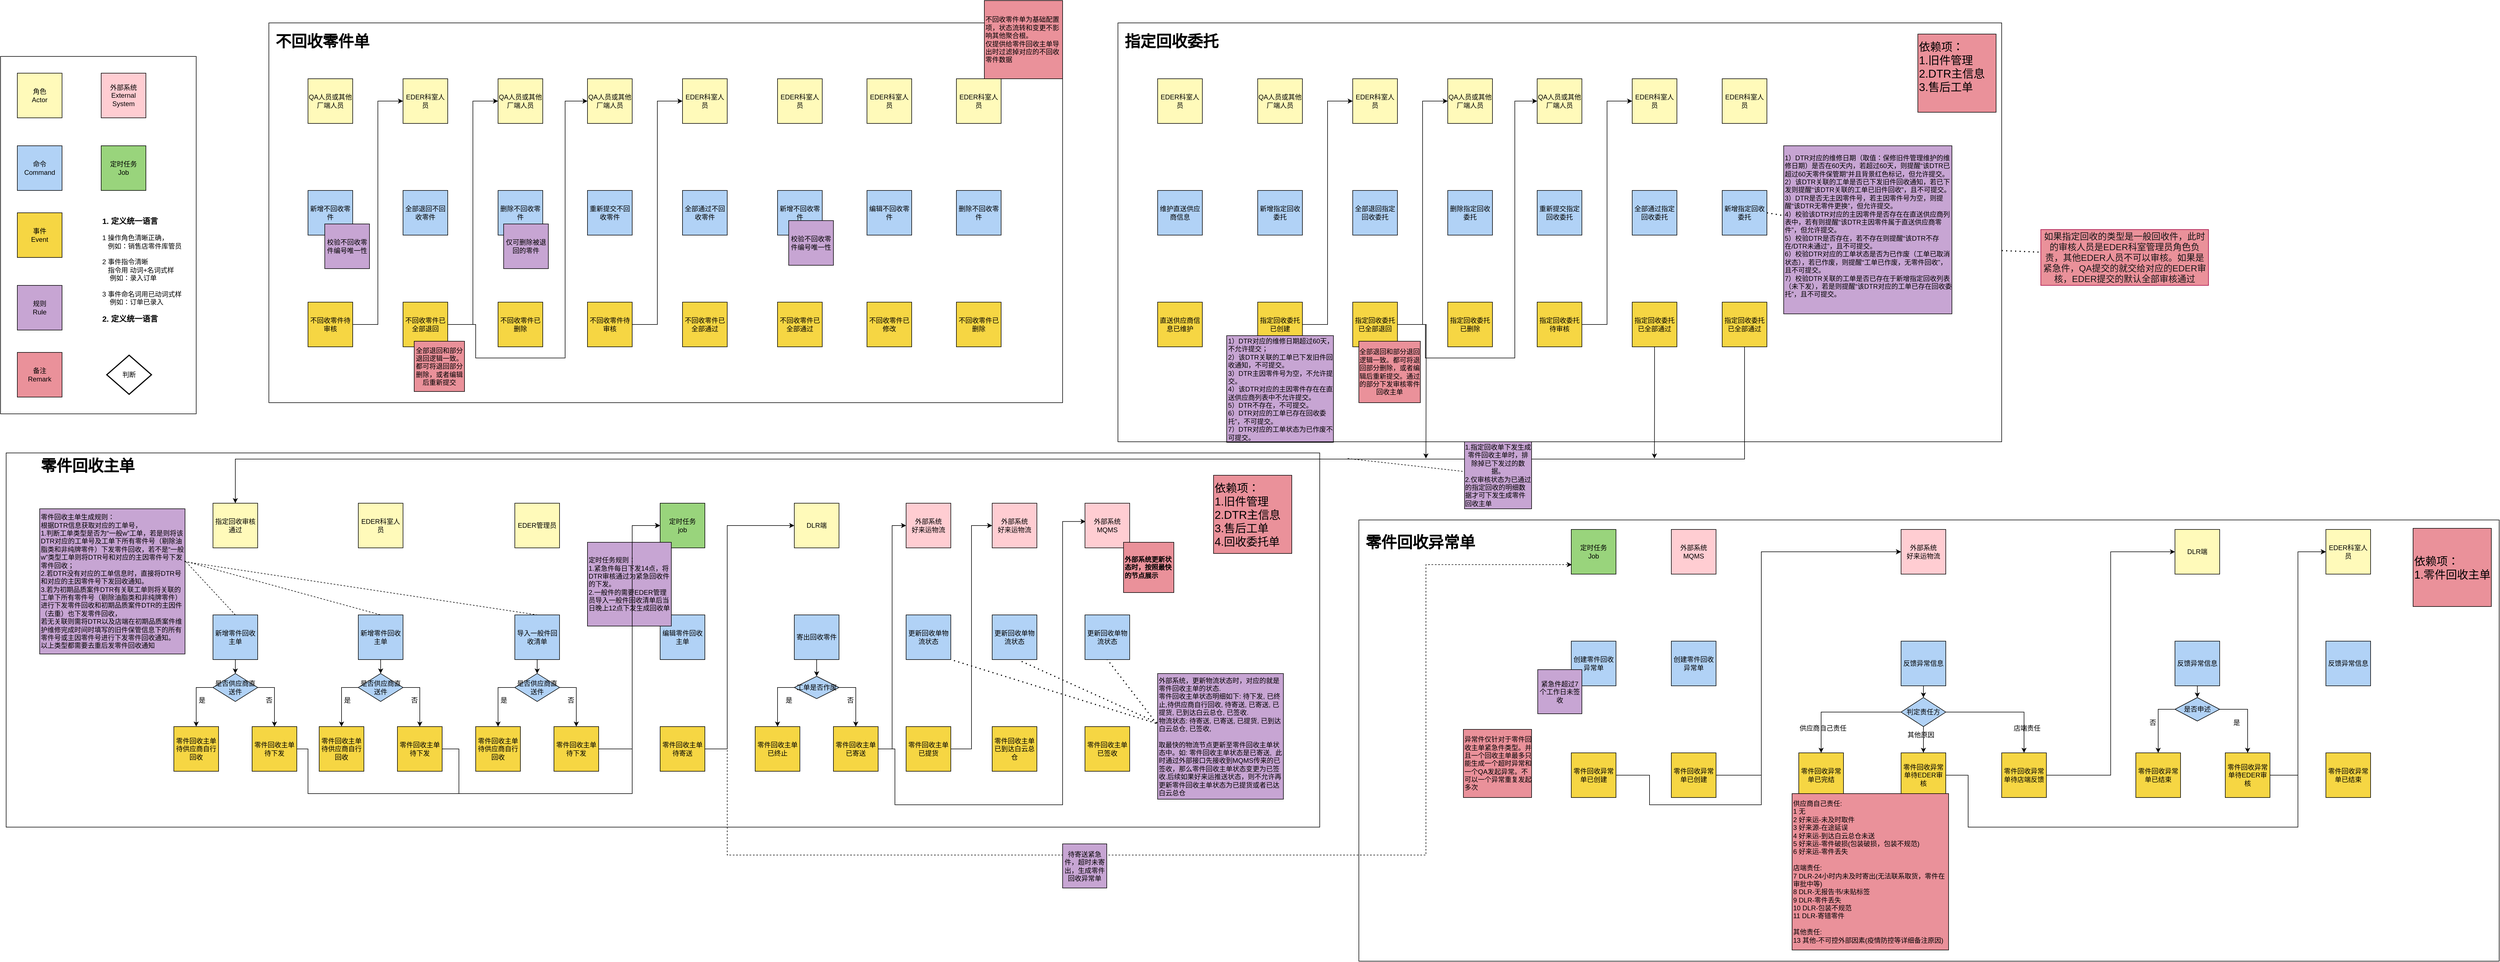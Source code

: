 <mxfile version="24.2.2" type="github" pages="2">
  <diagram id="NkuE2nHLbZGV6nsVPRtl" name="第 1 页">
    <mxGraphModel dx="3305" dy="2502" grid="1" gridSize="10" guides="1" tooltips="1" connect="1" arrows="1" fold="1" page="1" pageScale="1" pageWidth="1169" pageHeight="827" math="0" shadow="0">
      <root>
        <mxCell id="0" />
        <mxCell id="1" parent="0" />
        <mxCell id="k52oZoPbwoNnuqS357Ps-17" value="" style="rounded=0;whiteSpace=wrap;html=1;strokeColor=#000000;fillColor=none;" parent="1" vertex="1">
          <mxGeometry x="360" y="40" width="350" height="640" as="geometry" />
        </mxCell>
        <mxCell id="k52oZoPbwoNnuqS357Ps-9" value="事件&lt;br&gt;Event" style="whiteSpace=wrap;html=1;aspect=fixed;fillColor=#F6D643;" parent="1" vertex="1">
          <mxGeometry x="390" y="320" width="80" height="80" as="geometry" />
        </mxCell>
        <mxCell id="k52oZoPbwoNnuqS357Ps-10" value="命令&lt;br&gt;Command" style="whiteSpace=wrap;html=1;aspect=fixed;fillColor=#B1D2F6;strokeColor=#000000;" parent="1" vertex="1">
          <mxGeometry x="390" y="200" width="80" height="80" as="geometry" />
        </mxCell>
        <mxCell id="k52oZoPbwoNnuqS357Ps-11" value="外部系统&lt;br&gt;External &lt;br&gt;System" style="whiteSpace=wrap;html=1;fillColor=#FFCDD2;" parent="1" vertex="1">
          <mxGeometry x="540" y="70" width="80" height="80" as="geometry" />
        </mxCell>
        <mxCell id="k52oZoPbwoNnuqS357Ps-12" value="规则&lt;br&gt;Rule" style="whiteSpace=wrap;html=1;aspect=fixed;fillColor=#C7A5D3;" parent="1" vertex="1">
          <mxGeometry x="390" y="450" width="80" height="80" as="geometry" />
        </mxCell>
        <mxCell id="k52oZoPbwoNnuqS357Ps-13" value="备注&lt;br&gt;Remark" style="whiteSpace=wrap;html=1;aspect=fixed;fillColor=#EA919A;" parent="1" vertex="1">
          <mxGeometry x="390" y="570" width="80" height="80" as="geometry" />
        </mxCell>
        <mxCell id="k52oZoPbwoNnuqS357Ps-14" value="定时任务&lt;br&gt;Job" style="whiteSpace=wrap;html=1;aspect=fixed;fillColor=#99D47C;" parent="1" vertex="1">
          <mxGeometry x="540" y="200" width="80" height="80" as="geometry" />
        </mxCell>
        <mxCell id="k52oZoPbwoNnuqS357Ps-15" value="角色&lt;br&gt;Actor" style="whiteSpace=wrap;html=1;aspect=fixed;fillColor=#FFFABA;" parent="1" vertex="1">
          <mxGeometry x="390" y="70" width="80" height="80" as="geometry" />
        </mxCell>
        <mxCell id="k52oZoPbwoNnuqS357Ps-18" value="判断" style="rhombus;whiteSpace=wrap;html=1;strokeColor=#000000;fillColor=none;strokeWidth=2;" parent="1" vertex="1">
          <mxGeometry x="550" y="575" width="80" height="70" as="geometry" />
        </mxCell>
        <mxCell id="k52oZoPbwoNnuqS357Ps-19" value="&lt;b&gt;&lt;font style=&quot;font-size: 14px;&quot;&gt;1. 定义统一语言&lt;br&gt;&lt;/font&gt;&lt;/b&gt;&lt;br&gt;1 操作角色清晰正确，&lt;br&gt;&amp;nbsp; &amp;nbsp;例如：销售店零件库管员&lt;br&gt;&lt;br&gt;2 事件指令清晰&lt;br&gt;&amp;nbsp; &amp;nbsp;指令用 动词+名词式样&lt;br&gt;&amp;nbsp; &amp;nbsp; 例如：录入订单&lt;br&gt;&lt;br&gt;3 事件命名词用已动词式样&lt;br&gt;&amp;nbsp; &amp;nbsp; 例如：订单已录入&lt;br&gt;&lt;br&gt;&lt;b&gt;&lt;font style=&quot;font-size: 14px;&quot;&gt;2. 定义统一语言&lt;/font&gt;&lt;/b&gt;&lt;br&gt;" style="text;html=1;strokeColor=none;fillColor=none;align=left;verticalAlign=top;whiteSpace=wrap;rounded=0;" parent="1" vertex="1">
          <mxGeometry x="540" y="320" width="180" height="220" as="geometry" />
        </mxCell>
        <mxCell id="6Wc-AZuVBCzgzBZjmpfy-1" value="QA人员或其他厂端人员" style="whiteSpace=wrap;html=1;aspect=fixed;fillColor=#FFFABA;" parent="1" vertex="1">
          <mxGeometry x="910" y="80" width="80" height="80" as="geometry" />
        </mxCell>
        <mxCell id="6Wc-AZuVBCzgzBZjmpfy-2" value="EDER科室人员" style="whiteSpace=wrap;html=1;aspect=fixed;fillColor=#FFFABA;" parent="1" vertex="1">
          <mxGeometry x="1080" y="80" width="80" height="80" as="geometry" />
        </mxCell>
        <mxCell id="6Wc-AZuVBCzgzBZjmpfy-3" value="QA人员或其他厂端人员" style="whiteSpace=wrap;html=1;aspect=fixed;fillColor=#FFFABA;" parent="1" vertex="1">
          <mxGeometry x="1250" y="80" width="80" height="80" as="geometry" />
        </mxCell>
        <mxCell id="6Wc-AZuVBCzgzBZjmpfy-5" value="新增不回收零件" style="whiteSpace=wrap;html=1;aspect=fixed;fillColor=#B1D2F6;strokeColor=#000000;" parent="1" vertex="1">
          <mxGeometry x="910" y="280" width="80" height="80" as="geometry" />
        </mxCell>
        <mxCell id="6Wc-AZuVBCzgzBZjmpfy-6" value="全部退回不回收零件" style="whiteSpace=wrap;html=1;aspect=fixed;fillColor=#B1D2F6;strokeColor=#000000;" parent="1" vertex="1">
          <mxGeometry x="1080" y="280" width="80" height="80" as="geometry" />
        </mxCell>
        <mxCell id="6Wc-AZuVBCzgzBZjmpfy-7" value="删除不回收零件" style="whiteSpace=wrap;html=1;aspect=fixed;fillColor=#B1D2F6;strokeColor=#000000;" parent="1" vertex="1">
          <mxGeometry x="1250" y="280" width="80" height="80" as="geometry" />
        </mxCell>
        <mxCell id="6Wc-AZuVBCzgzBZjmpfy-15" style="edgeStyle=orthogonalEdgeStyle;rounded=0;orthogonalLoop=1;jettySize=auto;html=1;exitX=1;exitY=0.5;exitDx=0;exitDy=0;entryX=0;entryY=0.5;entryDx=0;entryDy=0;" parent="1" source="6Wc-AZuVBCzgzBZjmpfy-8" target="6Wc-AZuVBCzgzBZjmpfy-2" edge="1">
          <mxGeometry relative="1" as="geometry" />
        </mxCell>
        <mxCell id="6Wc-AZuVBCzgzBZjmpfy-8" value="不回收零件待审核" style="whiteSpace=wrap;html=1;aspect=fixed;fillColor=#F6D643;" parent="1" vertex="1">
          <mxGeometry x="910" y="480" width="80" height="80" as="geometry" />
        </mxCell>
        <mxCell id="6Wc-AZuVBCzgzBZjmpfy-16" style="edgeStyle=orthogonalEdgeStyle;rounded=0;orthogonalLoop=1;jettySize=auto;html=1;exitX=1;exitY=0.5;exitDx=0;exitDy=0;entryX=0;entryY=0.5;entryDx=0;entryDy=0;" parent="1" source="6Wc-AZuVBCzgzBZjmpfy-9" target="6Wc-AZuVBCzgzBZjmpfy-3" edge="1">
          <mxGeometry relative="1" as="geometry" />
        </mxCell>
        <mxCell id="6Wc-AZuVBCzgzBZjmpfy-9" value="不回收零件已全部退回" style="whiteSpace=wrap;html=1;aspect=fixed;fillColor=#F6D643;" parent="1" vertex="1">
          <mxGeometry x="1080" y="480" width="80" height="80" as="geometry" />
        </mxCell>
        <mxCell id="6Wc-AZuVBCzgzBZjmpfy-20" style="edgeStyle=orthogonalEdgeStyle;rounded=0;orthogonalLoop=1;jettySize=auto;html=1;exitX=1;exitY=0.5;exitDx=0;exitDy=0;entryX=0;entryY=0.5;entryDx=0;entryDy=0;" parent="1" source="6Wc-AZuVBCzgzBZjmpfy-9" target="6Wc-AZuVBCzgzBZjmpfy-17" edge="1">
          <mxGeometry relative="1" as="geometry">
            <Array as="points">
              <mxPoint x="1210" y="520" />
              <mxPoint x="1210" y="580" />
              <mxPoint x="1370" y="580" />
              <mxPoint x="1370" y="120" />
            </Array>
          </mxGeometry>
        </mxCell>
        <mxCell id="6Wc-AZuVBCzgzBZjmpfy-10" value="不回收零件已删除" style="whiteSpace=wrap;html=1;aspect=fixed;fillColor=#F6D643;" parent="1" vertex="1">
          <mxGeometry x="1250" y="480" width="80" height="80" as="geometry" />
        </mxCell>
        <mxCell id="6Wc-AZuVBCzgzBZjmpfy-11" value="校验不回收零件编号唯一性" style="whiteSpace=wrap;html=1;aspect=fixed;fillColor=#C7A5D3;" parent="1" vertex="1">
          <mxGeometry x="940" y="340" width="80" height="80" as="geometry" />
        </mxCell>
        <mxCell id="6Wc-AZuVBCzgzBZjmpfy-17" value="QA人员或其他厂端人员" style="whiteSpace=wrap;html=1;aspect=fixed;fillColor=#FFFABA;" parent="1" vertex="1">
          <mxGeometry x="1410" y="80" width="80" height="80" as="geometry" />
        </mxCell>
        <mxCell id="6Wc-AZuVBCzgzBZjmpfy-18" value="重新提交不回收零件" style="whiteSpace=wrap;html=1;aspect=fixed;fillColor=#B1D2F6;strokeColor=#000000;" parent="1" vertex="1">
          <mxGeometry x="1410" y="280" width="80" height="80" as="geometry" />
        </mxCell>
        <mxCell id="6Wc-AZuVBCzgzBZjmpfy-26" style="edgeStyle=orthogonalEdgeStyle;rounded=0;orthogonalLoop=1;jettySize=auto;html=1;exitX=1;exitY=0.5;exitDx=0;exitDy=0;entryX=0;entryY=0.5;entryDx=0;entryDy=0;" parent="1" source="6Wc-AZuVBCzgzBZjmpfy-19" target="6Wc-AZuVBCzgzBZjmpfy-21" edge="1">
          <mxGeometry relative="1" as="geometry" />
        </mxCell>
        <mxCell id="6Wc-AZuVBCzgzBZjmpfy-19" value="不回收零件待审核" style="whiteSpace=wrap;html=1;aspect=fixed;fillColor=#F6D643;" parent="1" vertex="1">
          <mxGeometry x="1410" y="480" width="80" height="80" as="geometry" />
        </mxCell>
        <mxCell id="6Wc-AZuVBCzgzBZjmpfy-21" value="EDER科室人员" style="whiteSpace=wrap;html=1;aspect=fixed;fillColor=#FFFABA;" parent="1" vertex="1">
          <mxGeometry x="1580" y="80" width="80" height="80" as="geometry" />
        </mxCell>
        <mxCell id="6Wc-AZuVBCzgzBZjmpfy-22" value="全部通过不回收零件" style="whiteSpace=wrap;html=1;aspect=fixed;fillColor=#B1D2F6;strokeColor=#000000;" parent="1" vertex="1">
          <mxGeometry x="1580" y="280" width="80" height="80" as="geometry" />
        </mxCell>
        <mxCell id="6Wc-AZuVBCzgzBZjmpfy-23" value="不回收零件已全部通过" style="whiteSpace=wrap;html=1;aspect=fixed;fillColor=#F6D643;" parent="1" vertex="1">
          <mxGeometry x="1580" y="480" width="80" height="80" as="geometry" />
        </mxCell>
        <mxCell id="6Wc-AZuVBCzgzBZjmpfy-25" value="全部退回和部分退回逻辑一致。都可将退回部分删除，或者编辑后重新提交" style="whiteSpace=wrap;html=1;aspect=fixed;fillColor=#EA919A;" parent="1" vertex="1">
          <mxGeometry x="1100" y="550" width="90" height="90" as="geometry" />
        </mxCell>
        <mxCell id="6Wc-AZuVBCzgzBZjmpfy-28" value="" style="rounded=0;whiteSpace=wrap;html=1;strokeColor=#000000;fillColor=none;" parent="1" vertex="1">
          <mxGeometry x="840" y="-20" width="1420" height="680" as="geometry" />
        </mxCell>
        <mxCell id="6Wc-AZuVBCzgzBZjmpfy-29" value="&lt;b style=&quot;font-size: 28px;&quot;&gt;&lt;font style=&quot;font-size: 28px;&quot;&gt;不回收零件单&lt;/font&gt;&lt;/b&gt;" style="text;html=1;strokeColor=none;fillColor=none;align=left;verticalAlign=top;whiteSpace=wrap;rounded=0;fontSize=28;" parent="1" vertex="1">
          <mxGeometry x="850" y="-10" width="280" height="70" as="geometry" />
        </mxCell>
        <mxCell id="6Wc-AZuVBCzgzBZjmpfy-31" value="QA人员或其他厂端人员" style="whiteSpace=wrap;html=1;aspect=fixed;fillColor=#FFFABA;" parent="1" vertex="1">
          <mxGeometry x="2609" y="80" width="80" height="80" as="geometry" />
        </mxCell>
        <mxCell id="6Wc-AZuVBCzgzBZjmpfy-32" value="EDER科室人员" style="whiteSpace=wrap;html=1;aspect=fixed;fillColor=#FFFABA;" parent="1" vertex="1">
          <mxGeometry x="2779" y="80" width="80" height="80" as="geometry" />
        </mxCell>
        <mxCell id="6Wc-AZuVBCzgzBZjmpfy-33" value="QA人员或其他厂端人员" style="whiteSpace=wrap;html=1;aspect=fixed;fillColor=#FFFABA;" parent="1" vertex="1">
          <mxGeometry x="2949" y="80" width="80" height="80" as="geometry" />
        </mxCell>
        <mxCell id="6Wc-AZuVBCzgzBZjmpfy-34" value="新增指定回收委托" style="whiteSpace=wrap;html=1;aspect=fixed;fillColor=#B1D2F6;strokeColor=#000000;" parent="1" vertex="1">
          <mxGeometry x="2609" y="280" width="80" height="80" as="geometry" />
        </mxCell>
        <mxCell id="6Wc-AZuVBCzgzBZjmpfy-35" value="全部退回指定回收委托" style="whiteSpace=wrap;html=1;aspect=fixed;fillColor=#B1D2F6;strokeColor=#000000;" parent="1" vertex="1">
          <mxGeometry x="2779" y="280" width="80" height="80" as="geometry" />
        </mxCell>
        <mxCell id="6Wc-AZuVBCzgzBZjmpfy-36" value="删除指定回收委托" style="whiteSpace=wrap;html=1;aspect=fixed;fillColor=#B1D2F6;strokeColor=#000000;" parent="1" vertex="1">
          <mxGeometry x="2949" y="280" width="80" height="80" as="geometry" />
        </mxCell>
        <mxCell id="6Wc-AZuVBCzgzBZjmpfy-37" style="edgeStyle=orthogonalEdgeStyle;rounded=0;orthogonalLoop=1;jettySize=auto;html=1;exitX=1;exitY=0.5;exitDx=0;exitDy=0;entryX=0;entryY=0.5;entryDx=0;entryDy=0;" parent="1" source="6Wc-AZuVBCzgzBZjmpfy-38" target="6Wc-AZuVBCzgzBZjmpfy-32" edge="1">
          <mxGeometry relative="1" as="geometry" />
        </mxCell>
        <mxCell id="6Wc-AZuVBCzgzBZjmpfy-38" value="指定回收委托已创建" style="whiteSpace=wrap;html=1;aspect=fixed;fillColor=#F6D643;" parent="1" vertex="1">
          <mxGeometry x="2609" y="480" width="80" height="80" as="geometry" />
        </mxCell>
        <mxCell id="6Wc-AZuVBCzgzBZjmpfy-39" style="edgeStyle=orthogonalEdgeStyle;rounded=0;orthogonalLoop=1;jettySize=auto;html=1;exitX=1;exitY=0.5;exitDx=0;exitDy=0;entryX=0;entryY=0.5;entryDx=0;entryDy=0;" parent="1" source="6Wc-AZuVBCzgzBZjmpfy-40" target="6Wc-AZuVBCzgzBZjmpfy-33" edge="1">
          <mxGeometry relative="1" as="geometry" />
        </mxCell>
        <mxCell id="6Wc-AZuVBCzgzBZjmpfy-104" style="edgeStyle=orthogonalEdgeStyle;rounded=0;orthogonalLoop=1;jettySize=auto;html=1;exitX=1;exitY=0.5;exitDx=0;exitDy=0;" parent="1" source="6Wc-AZuVBCzgzBZjmpfy-40" edge="1">
          <mxGeometry relative="1" as="geometry">
            <mxPoint x="2910" y="760" as="targetPoint" />
          </mxGeometry>
        </mxCell>
        <mxCell id="6Wc-AZuVBCzgzBZjmpfy-40" value="指定回收委托已全部退回" style="whiteSpace=wrap;html=1;aspect=fixed;fillColor=#F6D643;" parent="1" vertex="1">
          <mxGeometry x="2779" y="480" width="80" height="80" as="geometry" />
        </mxCell>
        <mxCell id="6Wc-AZuVBCzgzBZjmpfy-41" style="edgeStyle=orthogonalEdgeStyle;rounded=0;orthogonalLoop=1;jettySize=auto;html=1;exitX=1;exitY=0.5;exitDx=0;exitDy=0;entryX=0;entryY=0.5;entryDx=0;entryDy=0;" parent="1" source="6Wc-AZuVBCzgzBZjmpfy-40" target="6Wc-AZuVBCzgzBZjmpfy-44" edge="1">
          <mxGeometry relative="1" as="geometry">
            <Array as="points">
              <mxPoint x="2909" y="520" />
              <mxPoint x="2909" y="580" />
              <mxPoint x="3069" y="580" />
              <mxPoint x="3069" y="120" />
            </Array>
          </mxGeometry>
        </mxCell>
        <mxCell id="6Wc-AZuVBCzgzBZjmpfy-42" value="指定回收委托已删除" style="whiteSpace=wrap;html=1;aspect=fixed;fillColor=#F6D643;" parent="1" vertex="1">
          <mxGeometry x="2949" y="480" width="80" height="80" as="geometry" />
        </mxCell>
        <mxCell id="6Wc-AZuVBCzgzBZjmpfy-43" value="1）DTR对应的维修日期超过60天，不允许提交；&lt;br&gt;2）该DTR关联的工单已下发旧件回收通知，不可提交。&lt;br&gt;3）DTR主因零件号为空，不允许提交。&lt;br&gt;4）该DTR对应的主因零件存在在直送供应商列表中不允许提交。&lt;br&gt;5）DTR不存在，不可提交。&lt;br&gt;6）DTR对应的工单已存在回收委托”，不可提交。&lt;br&gt;7）DTR对应的工单状态为已作废不可提交。" style="whiteSpace=wrap;html=1;aspect=fixed;fillColor=#C7A5D3;align=left;" parent="1" vertex="1">
          <mxGeometry x="2553.5" y="540" width="191" height="191" as="geometry" />
        </mxCell>
        <mxCell id="6Wc-AZuVBCzgzBZjmpfy-44" value="QA人员或其他厂端人员" style="whiteSpace=wrap;html=1;aspect=fixed;fillColor=#FFFABA;" parent="1" vertex="1">
          <mxGeometry x="3109" y="80" width="80" height="80" as="geometry" />
        </mxCell>
        <mxCell id="6Wc-AZuVBCzgzBZjmpfy-45" value="重新提交指定回收委托" style="whiteSpace=wrap;html=1;aspect=fixed;fillColor=#B1D2F6;strokeColor=#000000;" parent="1" vertex="1">
          <mxGeometry x="3109" y="280" width="80" height="80" as="geometry" />
        </mxCell>
        <mxCell id="6Wc-AZuVBCzgzBZjmpfy-46" style="edgeStyle=orthogonalEdgeStyle;rounded=0;orthogonalLoop=1;jettySize=auto;html=1;exitX=1;exitY=0.5;exitDx=0;exitDy=0;entryX=0;entryY=0.5;entryDx=0;entryDy=0;" parent="1" source="6Wc-AZuVBCzgzBZjmpfy-47" target="6Wc-AZuVBCzgzBZjmpfy-48" edge="1">
          <mxGeometry relative="1" as="geometry" />
        </mxCell>
        <mxCell id="6Wc-AZuVBCzgzBZjmpfy-47" value="指定回收委托待审核" style="whiteSpace=wrap;html=1;aspect=fixed;fillColor=#F6D643;" parent="1" vertex="1">
          <mxGeometry x="3109" y="480" width="80" height="80" as="geometry" />
        </mxCell>
        <mxCell id="6Wc-AZuVBCzgzBZjmpfy-48" value="EDER科室人员" style="whiteSpace=wrap;html=1;aspect=fixed;fillColor=#FFFABA;" parent="1" vertex="1">
          <mxGeometry x="3279" y="80" width="80" height="80" as="geometry" />
        </mxCell>
        <mxCell id="6Wc-AZuVBCzgzBZjmpfy-49" value="全部通过指定回收委托" style="whiteSpace=wrap;html=1;aspect=fixed;fillColor=#B1D2F6;strokeColor=#000000;" parent="1" vertex="1">
          <mxGeometry x="3279" y="280" width="80" height="80" as="geometry" />
        </mxCell>
        <mxCell id="6Wc-AZuVBCzgzBZjmpfy-103" style="edgeStyle=orthogonalEdgeStyle;rounded=0;orthogonalLoop=1;jettySize=auto;html=1;exitX=0.5;exitY=1;exitDx=0;exitDy=0;" parent="1" source="6Wc-AZuVBCzgzBZjmpfy-50" edge="1">
          <mxGeometry relative="1" as="geometry">
            <mxPoint x="3318.737" y="760" as="targetPoint" />
          </mxGeometry>
        </mxCell>
        <mxCell id="6Wc-AZuVBCzgzBZjmpfy-50" value="指定回收委托已全部通过" style="whiteSpace=wrap;html=1;aspect=fixed;fillColor=#F6D643;" parent="1" vertex="1">
          <mxGeometry x="3279" y="480" width="80" height="80" as="geometry" />
        </mxCell>
        <mxCell id="6Wc-AZuVBCzgzBZjmpfy-51" value="全部退回和部分退回逻辑一致。都可将退回部分删除，或者编辑后重新提交。通过的部分下发审核零件回收主单" style="whiteSpace=wrap;html=1;aspect=fixed;fillColor=#EA919A;" parent="1" vertex="1">
          <mxGeometry x="2790" y="550" width="110" height="110" as="geometry" />
        </mxCell>
        <mxCell id="6Wc-AZuVBCzgzBZjmpfy-52" value="" style="rounded=0;whiteSpace=wrap;html=1;strokeColor=#000000;fillColor=none;" parent="1" vertex="1">
          <mxGeometry x="2359" y="-20" width="1581" height="750" as="geometry" />
        </mxCell>
        <mxCell id="6Wc-AZuVBCzgzBZjmpfy-53" value="&lt;b&gt;指定回收委托&lt;/b&gt;" style="text;html=1;strokeColor=none;fillColor=none;align=left;verticalAlign=top;whiteSpace=wrap;rounded=0;fontSize=28;" parent="1" vertex="1">
          <mxGeometry x="2369" y="-10" width="280" height="70" as="geometry" />
        </mxCell>
        <mxCell id="6Wc-AZuVBCzgzBZjmpfy-54" value="EDER科室人员" style="whiteSpace=wrap;html=1;aspect=fixed;fillColor=#FFFABA;" parent="1" vertex="1">
          <mxGeometry x="3440" y="80" width="80" height="80" as="geometry" />
        </mxCell>
        <mxCell id="6Wc-AZuVBCzgzBZjmpfy-55" value="新增指定回收委托" style="whiteSpace=wrap;html=1;aspect=fixed;fillColor=#B1D2F6;strokeColor=#000000;" parent="1" vertex="1">
          <mxGeometry x="3440" y="280" width="80" height="80" as="geometry" />
        </mxCell>
        <mxCell id="6Wc-AZuVBCzgzBZjmpfy-101" style="edgeStyle=orthogonalEdgeStyle;rounded=0;orthogonalLoop=1;jettySize=auto;html=1;entryX=0.5;entryY=0;entryDx=0;entryDy=0;exitX=0.5;exitY=1;exitDx=0;exitDy=0;" parent="1" source="6Wc-AZuVBCzgzBZjmpfy-56" target="OLl_IKrEM9eBGBM9zpbV-7" edge="1">
          <mxGeometry relative="1" as="geometry">
            <mxPoint x="810.0" y="840" as="targetPoint" />
            <Array as="points">
              <mxPoint x="3480" y="761" />
              <mxPoint x="780" y="761" />
            </Array>
            <mxPoint x="3240.72" y="560.96" as="sourcePoint" />
          </mxGeometry>
        </mxCell>
        <mxCell id="6Wc-AZuVBCzgzBZjmpfy-56" value="指定回收委托已全部通过" style="whiteSpace=wrap;html=1;aspect=fixed;fillColor=#F6D643;" parent="1" vertex="1">
          <mxGeometry x="3440" y="480" width="80" height="80" as="geometry" />
        </mxCell>
        <mxCell id="6Wc-AZuVBCzgzBZjmpfy-57" value="&lt;span style=&quot;font-size: 12px;&quot;&gt;1）DTR对应的维修日期（取值：保修旧件管理维护的维修日期）是否在60天内，若超过60天，则提醒“该DTR已超过60天零件保管期”并且背景红色标记，但允许提交。2）该DTR关联的工单是否已下发旧件回收通知，若已下发则提醒“该DTR关联的工单已旧件回收”，且不可提交。3）DTR是否无主因零件号，若主因零件号为空，则提醒“该DTR无零件更换”，但允许提交。&lt;br&gt;4）校验该DTR对应的主因零件是否存在在直送供应商列表中，若有则提醒“该DTR主因零件属于直送供应商零件”，但允许提交。&lt;br&gt;5）校验DTR是否存在，若不存在则提醒“该DTR不存在/DTR未通过”，且不可提交。&lt;br&gt;6）校验DTR对应的工单状态是否为已作废（工单已取消状态），若已作废，则提醒“工单已作废，无零件回收”，且不可提交。&lt;br&gt;7）校验DTR关联的工单是否已存在于新增指定回收列表（未下发），若是则提醒“该DTR对应的工单已存在回收委托”，且不可提交。&lt;br&gt;&lt;br&gt;&lt;/span&gt;" style="whiteSpace=wrap;html=1;aspect=fixed;fillColor=#C7A5D3;align=left;" parent="1" vertex="1">
          <mxGeometry x="3550" y="200" width="301" height="301" as="geometry" />
        </mxCell>
        <mxCell id="6Wc-AZuVBCzgzBZjmpfy-58" value="" style="endArrow=none;dashed=1;html=1;dashPattern=1 3;strokeWidth=2;rounded=0;exitX=1;exitY=0.5;exitDx=0;exitDy=0;" parent="1" source="6Wc-AZuVBCzgzBZjmpfy-55" target="6Wc-AZuVBCzgzBZjmpfy-57" edge="1">
          <mxGeometry width="50" height="50" relative="1" as="geometry">
            <mxPoint x="3150" y="400" as="sourcePoint" />
            <mxPoint x="3200" y="350" as="targetPoint" />
          </mxGeometry>
        </mxCell>
        <mxCell id="6Wc-AZuVBCzgzBZjmpfy-59" value="依赖项：&lt;br&gt;1.旧件管理&lt;br&gt;2.DTR主信息&lt;br&gt;3.售后工单&lt;div&gt;&lt;br/&gt;&lt;/div&gt;" style="whiteSpace=wrap;html=1;aspect=fixed;fillColor=#EA919A;align=left;fontSize=20;" parent="1" vertex="1">
          <mxGeometry x="3790" width="140" height="140" as="geometry" />
        </mxCell>
        <mxCell id="6Wc-AZuVBCzgzBZjmpfy-60" value="EDER科室人员" style="whiteSpace=wrap;html=1;aspect=fixed;fillColor=#FFFABA;" parent="1" vertex="1">
          <mxGeometry x="2430" y="80" width="80" height="80" as="geometry" />
        </mxCell>
        <mxCell id="6Wc-AZuVBCzgzBZjmpfy-61" value="维护直送供应商信息" style="whiteSpace=wrap;html=1;aspect=fixed;fillColor=#B1D2F6;strokeColor=#000000;" parent="1" vertex="1">
          <mxGeometry x="2430" y="280" width="80" height="80" as="geometry" />
        </mxCell>
        <mxCell id="6Wc-AZuVBCzgzBZjmpfy-62" value="直送供应商信息已维护" style="whiteSpace=wrap;html=1;aspect=fixed;fillColor=#F6D643;" parent="1" vertex="1">
          <mxGeometry x="2430" y="480" width="80" height="80" as="geometry" />
        </mxCell>
        <mxCell id="6Wc-AZuVBCzgzBZjmpfy-63" value="EDER科室人员" style="whiteSpace=wrap;html=1;aspect=fixed;fillColor=#FFFABA;" parent="1" vertex="1">
          <mxGeometry x="1750" y="80" width="80" height="80" as="geometry" />
        </mxCell>
        <mxCell id="6Wc-AZuVBCzgzBZjmpfy-64" value="新增不回收零件" style="whiteSpace=wrap;html=1;aspect=fixed;fillColor=#B1D2F6;strokeColor=#000000;" parent="1" vertex="1">
          <mxGeometry x="1750" y="280" width="80" height="80" as="geometry" />
        </mxCell>
        <mxCell id="6Wc-AZuVBCzgzBZjmpfy-65" value="不回收零件已全部通过" style="whiteSpace=wrap;html=1;aspect=fixed;fillColor=#F6D643;" parent="1" vertex="1">
          <mxGeometry x="1750" y="480" width="80" height="80" as="geometry" />
        </mxCell>
        <mxCell id="6Wc-AZuVBCzgzBZjmpfy-66" value="EDER科室人员" style="whiteSpace=wrap;html=1;aspect=fixed;fillColor=#FFFABA;" parent="1" vertex="1">
          <mxGeometry x="1910" y="80" width="80" height="80" as="geometry" />
        </mxCell>
        <mxCell id="6Wc-AZuVBCzgzBZjmpfy-67" value="编辑不回收零件" style="whiteSpace=wrap;html=1;aspect=fixed;fillColor=#B1D2F6;strokeColor=#000000;" parent="1" vertex="1">
          <mxGeometry x="1910" y="280" width="80" height="80" as="geometry" />
        </mxCell>
        <mxCell id="6Wc-AZuVBCzgzBZjmpfy-68" value="不回收零件已修改" style="whiteSpace=wrap;html=1;aspect=fixed;fillColor=#F6D643;" parent="1" vertex="1">
          <mxGeometry x="1910" y="480" width="80" height="80" as="geometry" />
        </mxCell>
        <mxCell id="6Wc-AZuVBCzgzBZjmpfy-70" value="EDER科室人员" style="whiteSpace=wrap;html=1;aspect=fixed;fillColor=#FFFABA;" parent="1" vertex="1">
          <mxGeometry x="2070" y="80" width="80" height="80" as="geometry" />
        </mxCell>
        <mxCell id="6Wc-AZuVBCzgzBZjmpfy-71" value="删除不回收零件" style="whiteSpace=wrap;html=1;aspect=fixed;fillColor=#B1D2F6;strokeColor=#000000;" parent="1" vertex="1">
          <mxGeometry x="2070" y="280" width="80" height="80" as="geometry" />
        </mxCell>
        <mxCell id="6Wc-AZuVBCzgzBZjmpfy-72" value="不回收零件已删除" style="whiteSpace=wrap;html=1;aspect=fixed;fillColor=#F6D643;" parent="1" vertex="1">
          <mxGeometry x="2070" y="480" width="80" height="80" as="geometry" />
        </mxCell>
        <mxCell id="6Wc-AZuVBCzgzBZjmpfy-78" value="如果指定回收的类型是一般回收件，此时的审核人员是EDER科室管理员角色负责，其他EDER人员不可以审核。如果是紧急件，QA提交的就交给对应的EDER审核，EDER提交的默认全部审核通过" style="rounded=0;whiteSpace=wrap;html=1;fillColor=#EA919A;strokeColor=#A50040;fontColor=#171717;gradientColor=none;fontSize=16;" parent="1" vertex="1">
          <mxGeometry x="4010" y="350" width="300" height="100" as="geometry" />
        </mxCell>
        <mxCell id="6Wc-AZuVBCzgzBZjmpfy-79" value="" style="endArrow=none;dashed=1;html=1;dashPattern=1 3;strokeWidth=2;rounded=0;entryX=0.003;entryY=0.406;entryDx=0;entryDy=0;entryPerimeter=0;" parent="1" source="6Wc-AZuVBCzgzBZjmpfy-52" target="6Wc-AZuVBCzgzBZjmpfy-78" edge="1">
          <mxGeometry width="50" height="50" relative="1" as="geometry">
            <mxPoint x="3330" y="520" as="sourcePoint" />
            <mxPoint x="3380" y="470" as="targetPoint" />
          </mxGeometry>
        </mxCell>
        <mxCell id="6Wc-AZuVBCzgzBZjmpfy-80" value="EDER管理员" style="whiteSpace=wrap;html=1;aspect=fixed;fillColor=#FFFABA;" parent="1" vertex="1">
          <mxGeometry x="1280" y="840" width="80" height="80" as="geometry" />
        </mxCell>
        <mxCell id="6Wc-AZuVBCzgzBZjmpfy-126" value="" style="edgeStyle=orthogonalEdgeStyle;rounded=0;orthogonalLoop=1;jettySize=auto;html=1;" parent="1" source="6Wc-AZuVBCzgzBZjmpfy-81" target="6Wc-AZuVBCzgzBZjmpfy-125" edge="1">
          <mxGeometry relative="1" as="geometry" />
        </mxCell>
        <mxCell id="6Wc-AZuVBCzgzBZjmpfy-81" value="导入一般件回收清单" style="whiteSpace=wrap;html=1;aspect=fixed;fillColor=#B1D2F6;strokeColor=#000000;" parent="1" vertex="1">
          <mxGeometry x="1280" y="1040" width="80" height="80" as="geometry" />
        </mxCell>
        <mxCell id="6Wc-AZuVBCzgzBZjmpfy-106" style="edgeStyle=orthogonalEdgeStyle;rounded=0;orthogonalLoop=1;jettySize=auto;html=1;exitX=1;exitY=0.5;exitDx=0;exitDy=0;entryX=0;entryY=0.5;entryDx=0;entryDy=0;" parent="1" source="6Wc-AZuVBCzgzBZjmpfy-82" target="6Wc-AZuVBCzgzBZjmpfy-86" edge="1">
          <mxGeometry relative="1" as="geometry">
            <mxPoint x="1160" y="870" as="targetPoint" />
            <Array as="points">
              <mxPoint x="1490" y="1280" />
              <mxPoint x="1490" y="880" />
            </Array>
          </mxGeometry>
        </mxCell>
        <mxCell id="6Wc-AZuVBCzgzBZjmpfy-82" value="零件回收主单待下发" style="whiteSpace=wrap;html=1;aspect=fixed;fillColor=#F6D643;" parent="1" vertex="1">
          <mxGeometry x="1350" y="1240" width="80" height="80" as="geometry" />
        </mxCell>
        <mxCell id="6Wc-AZuVBCzgzBZjmpfy-86" value="定时任务&lt;div&gt;job&lt;/div&gt;" style="whiteSpace=wrap;html=1;aspect=fixed;fillColor=#99D47C;" parent="1" vertex="1">
          <mxGeometry x="1540" y="840" width="80" height="80" as="geometry" />
        </mxCell>
        <mxCell id="6Wc-AZuVBCzgzBZjmpfy-87" value="编辑零件回收主单" style="whiteSpace=wrap;html=1;aspect=fixed;fillColor=#B1D2F6;strokeColor=#000000;" parent="1" vertex="1">
          <mxGeometry x="1540" y="1040" width="80" height="80" as="geometry" />
        </mxCell>
        <mxCell id="6Wc-AZuVBCzgzBZjmpfy-107" style="edgeStyle=orthogonalEdgeStyle;rounded=0;orthogonalLoop=1;jettySize=auto;html=1;exitX=1;exitY=0.5;exitDx=0;exitDy=0;entryX=0;entryY=0.5;entryDx=0;entryDy=0;" parent="1" source="6Wc-AZuVBCzgzBZjmpfy-88" target="6Wc-AZuVBCzgzBZjmpfy-89" edge="1">
          <mxGeometry relative="1" as="geometry">
            <Array as="points">
              <mxPoint x="1660" y="1280" />
              <mxPoint x="1660" y="880" />
            </Array>
          </mxGeometry>
        </mxCell>
        <mxCell id="6Wc-AZuVBCzgzBZjmpfy-88" value="零件回收主单&lt;br&gt;待寄送" style="whiteSpace=wrap;html=1;aspect=fixed;fillColor=#F6D643;" parent="1" vertex="1">
          <mxGeometry x="1540" y="1240" width="80" height="80" as="geometry" />
        </mxCell>
        <mxCell id="6Wc-AZuVBCzgzBZjmpfy-89" value="DLR端" style="whiteSpace=wrap;html=1;aspect=fixed;fillColor=#FFFABA;" parent="1" vertex="1">
          <mxGeometry x="1780" y="840" width="80" height="80" as="geometry" />
        </mxCell>
        <mxCell id="6Wc-AZuVBCzgzBZjmpfy-109" value="" style="edgeStyle=orthogonalEdgeStyle;rounded=0;orthogonalLoop=1;jettySize=auto;html=1;" parent="1" source="6Wc-AZuVBCzgzBZjmpfy-90" target="6Wc-AZuVBCzgzBZjmpfy-108" edge="1">
          <mxGeometry relative="1" as="geometry" />
        </mxCell>
        <mxCell id="6Wc-AZuVBCzgzBZjmpfy-90" value="寄出回收零件" style="whiteSpace=wrap;html=1;aspect=fixed;fillColor=#B1D2F6;strokeColor=#000000;" parent="1" vertex="1">
          <mxGeometry x="1780" y="1040" width="80" height="80" as="geometry" />
        </mxCell>
        <mxCell id="6Wc-AZuVBCzgzBZjmpfy-91" value="零件回收主单&lt;br&gt;已终止" style="whiteSpace=wrap;html=1;aspect=fixed;fillColor=#F6D643;" parent="1" vertex="1">
          <mxGeometry x="1710" y="1240" width="80" height="80" as="geometry" />
        </mxCell>
        <mxCell id="6Wc-AZuVBCzgzBZjmpfy-93" value="更新回收单物流状态" style="whiteSpace=wrap;html=1;aspect=fixed;fillColor=#B1D2F6;strokeColor=#000000;" parent="1" vertex="1">
          <mxGeometry x="2300" y="1040" width="80" height="80" as="geometry" />
        </mxCell>
        <mxCell id="6Wc-AZuVBCzgzBZjmpfy-94" value="零件回收主单&lt;br&gt;已签收" style="whiteSpace=wrap;html=1;aspect=fixed;fillColor=#F6D643;" parent="1" vertex="1">
          <mxGeometry x="2300" y="1240" width="80" height="80" as="geometry" />
        </mxCell>
        <mxCell id="6Wc-AZuVBCzgzBZjmpfy-98" value="EDER科室人员" style="whiteSpace=wrap;html=1;aspect=fixed;fillColor=#FFFABA;" parent="1" vertex="1">
          <mxGeometry x="1000" y="840" width="80" height="80" as="geometry" />
        </mxCell>
        <mxCell id="6Wc-AZuVBCzgzBZjmpfy-105" style="edgeStyle=orthogonalEdgeStyle;rounded=0;orthogonalLoop=1;jettySize=auto;html=1;exitX=1;exitY=0.5;exitDx=0;exitDy=0;entryX=0;entryY=0.5;entryDx=0;entryDy=0;" parent="1" source="6Wc-AZuVBCzgzBZjmpfy-134" target="6Wc-AZuVBCzgzBZjmpfy-86" edge="1">
          <mxGeometry relative="1" as="geometry">
            <mxPoint x="920" y="1280" as="sourcePoint" />
            <Array as="points">
              <mxPoint x="1180" y="1280" />
              <mxPoint x="1180" y="1360" />
              <mxPoint x="1490" y="1360" />
              <mxPoint x="1490" y="880" />
            </Array>
          </mxGeometry>
        </mxCell>
        <mxCell id="6Wc-AZuVBCzgzBZjmpfy-111" style="edgeStyle=orthogonalEdgeStyle;rounded=0;orthogonalLoop=1;jettySize=auto;html=1;exitX=0;exitY=0.5;exitDx=0;exitDy=0;entryX=0.5;entryY=0;entryDx=0;entryDy=0;" parent="1" source="6Wc-AZuVBCzgzBZjmpfy-108" target="6Wc-AZuVBCzgzBZjmpfy-91" edge="1">
          <mxGeometry relative="1" as="geometry" />
        </mxCell>
        <mxCell id="6Wc-AZuVBCzgzBZjmpfy-112" style="edgeStyle=orthogonalEdgeStyle;rounded=0;orthogonalLoop=1;jettySize=auto;html=1;exitX=1;exitY=0.5;exitDx=0;exitDy=0;entryX=0.5;entryY=0;entryDx=0;entryDy=0;" parent="1" source="6Wc-AZuVBCzgzBZjmpfy-108" target="6Wc-AZuVBCzgzBZjmpfy-110" edge="1">
          <mxGeometry relative="1" as="geometry" />
        </mxCell>
        <mxCell id="6Wc-AZuVBCzgzBZjmpfy-108" value="工单是否作废" style="rhombus;whiteSpace=wrap;html=1;fillColor=#B1D2F6;strokeColor=#000000;" parent="1" vertex="1">
          <mxGeometry x="1780" y="1150" width="80" height="40" as="geometry" />
        </mxCell>
        <mxCell id="6Wc-AZuVBCzgzBZjmpfy-121" style="edgeStyle=orthogonalEdgeStyle;rounded=0;orthogonalLoop=1;jettySize=auto;html=1;exitX=1;exitY=0.5;exitDx=0;exitDy=0;entryX=0;entryY=0.5;entryDx=0;entryDy=0;" parent="1" source="6Wc-AZuVBCzgzBZjmpfy-110" target="6Wc-AZuVBCzgzBZjmpfy-115" edge="1">
          <mxGeometry relative="1" as="geometry" />
        </mxCell>
        <mxCell id="6Wc-AZuVBCzgzBZjmpfy-110" value="零件回收主单&lt;br&gt;已寄送" style="whiteSpace=wrap;html=1;aspect=fixed;fillColor=#F6D643;" parent="1" vertex="1">
          <mxGeometry x="1850" y="1240" width="80" height="80" as="geometry" />
        </mxCell>
        <mxCell id="6Wc-AZuVBCzgzBZjmpfy-113" value="是" style="text;html=1;align=center;verticalAlign=middle;resizable=0;points=[];autosize=1;strokeColor=none;fillColor=none;" parent="1" vertex="1">
          <mxGeometry x="1750" y="1178" width="40" height="30" as="geometry" />
        </mxCell>
        <mxCell id="6Wc-AZuVBCzgzBZjmpfy-114" value="否" style="text;html=1;align=center;verticalAlign=middle;resizable=0;points=[];autosize=1;strokeColor=none;fillColor=none;" parent="1" vertex="1">
          <mxGeometry x="1860" y="1178" width="40" height="30" as="geometry" />
        </mxCell>
        <mxCell id="6Wc-AZuVBCzgzBZjmpfy-115" value="外部系统&lt;br&gt;好来运物流" style="whiteSpace=wrap;html=1;fillColor=#FFCDD2;" parent="1" vertex="1">
          <mxGeometry x="1980" y="840" width="80" height="80" as="geometry" />
        </mxCell>
        <mxCell id="6Wc-AZuVBCzgzBZjmpfy-116" value="更新回收单物流状态" style="whiteSpace=wrap;html=1;aspect=fixed;fillColor=#B1D2F6;strokeColor=#000000;" parent="1" vertex="1">
          <mxGeometry x="1980" y="1040" width="80" height="80" as="geometry" />
        </mxCell>
        <mxCell id="6Wc-AZuVBCzgzBZjmpfy-122" style="edgeStyle=orthogonalEdgeStyle;rounded=0;orthogonalLoop=1;jettySize=auto;html=1;exitX=1;exitY=0.5;exitDx=0;exitDy=0;entryX=0;entryY=0.5;entryDx=0;entryDy=0;" parent="1" source="6Wc-AZuVBCzgzBZjmpfy-117" target="6Wc-AZuVBCzgzBZjmpfy-118" edge="1">
          <mxGeometry relative="1" as="geometry" />
        </mxCell>
        <mxCell id="6Wc-AZuVBCzgzBZjmpfy-117" value="零件回收主单&lt;br&gt;已提货" style="whiteSpace=wrap;html=1;aspect=fixed;fillColor=#F6D643;" parent="1" vertex="1">
          <mxGeometry x="1980" y="1240" width="80" height="80" as="geometry" />
        </mxCell>
        <mxCell id="6Wc-AZuVBCzgzBZjmpfy-118" value="外部系统&lt;br&gt;好来运物流" style="whiteSpace=wrap;html=1;fillColor=#FFCDD2;" parent="1" vertex="1">
          <mxGeometry x="2134" y="840" width="80" height="80" as="geometry" />
        </mxCell>
        <mxCell id="6Wc-AZuVBCzgzBZjmpfy-119" value="更新回收单物流状态" style="whiteSpace=wrap;html=1;aspect=fixed;fillColor=#B1D2F6;strokeColor=#000000;" parent="1" vertex="1">
          <mxGeometry x="2134" y="1040" width="80" height="80" as="geometry" />
        </mxCell>
        <mxCell id="6Wc-AZuVBCzgzBZjmpfy-120" value="零件回收主单&lt;br&gt;已到达白云总仓" style="whiteSpace=wrap;html=1;aspect=fixed;fillColor=#F6D643;" parent="1" vertex="1">
          <mxGeometry x="2134" y="1240" width="80" height="80" as="geometry" />
        </mxCell>
        <mxCell id="6Wc-AZuVBCzgzBZjmpfy-123" style="edgeStyle=orthogonalEdgeStyle;rounded=0;orthogonalLoop=1;jettySize=auto;html=1;exitX=1;exitY=0.5;exitDx=0;exitDy=0;entryX=0.013;entryY=0.41;entryDx=0;entryDy=0;entryPerimeter=0;" parent="1" source="6Wc-AZuVBCzgzBZjmpfy-110" edge="1">
          <mxGeometry relative="1" as="geometry">
            <mxPoint x="2301.04" y="872.8" as="targetPoint" />
            <Array as="points">
              <mxPoint x="1960" y="1280" />
              <mxPoint x="1960" y="1380" />
              <mxPoint x="2260" y="1380" />
              <mxPoint x="2260" y="873" />
            </Array>
          </mxGeometry>
        </mxCell>
        <mxCell id="6Wc-AZuVBCzgzBZjmpfy-124" value="外部系统&lt;br&gt;MQMS" style="whiteSpace=wrap;html=1;fillColor=#FFCDD2;" parent="1" vertex="1">
          <mxGeometry x="2300" y="840" width="80" height="80" as="geometry" />
        </mxCell>
        <mxCell id="6Wc-AZuVBCzgzBZjmpfy-127" style="edgeStyle=orthogonalEdgeStyle;rounded=0;orthogonalLoop=1;jettySize=auto;html=1;exitX=1;exitY=0.5;exitDx=0;exitDy=0;entryX=0.5;entryY=0;entryDx=0;entryDy=0;" parent="1" source="6Wc-AZuVBCzgzBZjmpfy-125" target="6Wc-AZuVBCzgzBZjmpfy-82" edge="1">
          <mxGeometry relative="1" as="geometry" />
        </mxCell>
        <mxCell id="6Wc-AZuVBCzgzBZjmpfy-129" style="edgeStyle=orthogonalEdgeStyle;rounded=0;orthogonalLoop=1;jettySize=auto;html=1;exitX=0;exitY=0.5;exitDx=0;exitDy=0;entryX=0.5;entryY=0;entryDx=0;entryDy=0;" parent="1" source="6Wc-AZuVBCzgzBZjmpfy-125" target="6Wc-AZuVBCzgzBZjmpfy-128" edge="1">
          <mxGeometry relative="1" as="geometry" />
        </mxCell>
        <mxCell id="6Wc-AZuVBCzgzBZjmpfy-125" value="是否供应商直送件" style="rhombus;whiteSpace=wrap;html=1;fillColor=#B1D2F6;strokeColor=#000000;" parent="1" vertex="1">
          <mxGeometry x="1280" y="1145" width="80" height="50" as="geometry" />
        </mxCell>
        <mxCell id="6Wc-AZuVBCzgzBZjmpfy-128" value="零件回收主单待供应商自行回收" style="whiteSpace=wrap;html=1;aspect=fixed;fillColor=#F6D643;" parent="1" vertex="1">
          <mxGeometry x="1210" y="1240" width="80" height="80" as="geometry" />
        </mxCell>
        <mxCell id="6Wc-AZuVBCzgzBZjmpfy-130" value="是" style="text;html=1;align=center;verticalAlign=middle;resizable=0;points=[];autosize=1;strokeColor=none;fillColor=none;" parent="1" vertex="1">
          <mxGeometry x="1240" y="1178" width="40" height="30" as="geometry" />
        </mxCell>
        <mxCell id="6Wc-AZuVBCzgzBZjmpfy-131" value="否" style="text;html=1;align=center;verticalAlign=middle;resizable=0;points=[];autosize=1;strokeColor=none;fillColor=none;" parent="1" vertex="1">
          <mxGeometry x="1360" y="1178" width="40" height="30" as="geometry" />
        </mxCell>
        <mxCell id="6Wc-AZuVBCzgzBZjmpfy-132" value="" style="edgeStyle=orthogonalEdgeStyle;rounded=0;orthogonalLoop=1;jettySize=auto;html=1;" parent="1" source="6Wc-AZuVBCzgzBZjmpfy-133" target="6Wc-AZuVBCzgzBZjmpfy-137" edge="1">
          <mxGeometry relative="1" as="geometry" />
        </mxCell>
        <mxCell id="6Wc-AZuVBCzgzBZjmpfy-133" value="新增零件回收主单" style="whiteSpace=wrap;html=1;aspect=fixed;fillColor=#B1D2F6;strokeColor=#000000;" parent="1" vertex="1">
          <mxGeometry x="1000" y="1040" width="80" height="80" as="geometry" />
        </mxCell>
        <mxCell id="6Wc-AZuVBCzgzBZjmpfy-134" value="零件回收主单待下发" style="whiteSpace=wrap;html=1;aspect=fixed;fillColor=#F6D643;" parent="1" vertex="1">
          <mxGeometry x="1070" y="1240" width="80" height="80" as="geometry" />
        </mxCell>
        <mxCell id="6Wc-AZuVBCzgzBZjmpfy-135" style="edgeStyle=orthogonalEdgeStyle;rounded=0;orthogonalLoop=1;jettySize=auto;html=1;exitX=1;exitY=0.5;exitDx=0;exitDy=0;entryX=0.5;entryY=0;entryDx=0;entryDy=0;" parent="1" source="6Wc-AZuVBCzgzBZjmpfy-137" target="6Wc-AZuVBCzgzBZjmpfy-134" edge="1">
          <mxGeometry relative="1" as="geometry" />
        </mxCell>
        <mxCell id="6Wc-AZuVBCzgzBZjmpfy-136" style="edgeStyle=orthogonalEdgeStyle;rounded=0;orthogonalLoop=1;jettySize=auto;html=1;exitX=0;exitY=0.5;exitDx=0;exitDy=0;entryX=0.5;entryY=0;entryDx=0;entryDy=0;" parent="1" source="6Wc-AZuVBCzgzBZjmpfy-137" target="6Wc-AZuVBCzgzBZjmpfy-138" edge="1">
          <mxGeometry relative="1" as="geometry" />
        </mxCell>
        <mxCell id="6Wc-AZuVBCzgzBZjmpfy-137" value="是否供应商直送件" style="rhombus;whiteSpace=wrap;html=1;fillColor=#B1D2F6;strokeColor=#000000;" parent="1" vertex="1">
          <mxGeometry x="1000" y="1145" width="80" height="50" as="geometry" />
        </mxCell>
        <mxCell id="6Wc-AZuVBCzgzBZjmpfy-138" value="零件回收主单待供应商自行回收" style="whiteSpace=wrap;html=1;aspect=fixed;fillColor=#F6D643;" parent="1" vertex="1">
          <mxGeometry x="930" y="1240" width="80" height="80" as="geometry" />
        </mxCell>
        <mxCell id="6Wc-AZuVBCzgzBZjmpfy-139" value="是" style="text;html=1;align=center;verticalAlign=middle;resizable=0;points=[];autosize=1;strokeColor=none;fillColor=none;" parent="1" vertex="1">
          <mxGeometry x="960" y="1178" width="40" height="30" as="geometry" />
        </mxCell>
        <mxCell id="6Wc-AZuVBCzgzBZjmpfy-140" value="否" style="text;html=1;align=center;verticalAlign=middle;resizable=0;points=[];autosize=1;strokeColor=none;fillColor=none;" parent="1" vertex="1">
          <mxGeometry x="1080" y="1178" width="40" height="30" as="geometry" />
        </mxCell>
        <mxCell id="6Wc-AZuVBCzgzBZjmpfy-142" value="零件回收主单生成规则：&lt;br&gt;&lt;span style=&quot;font-size: 12px;&quot;&gt;根据DTR信息获取对应的工单号，&lt;br&gt;1.判断工单类型是否为“一般w”工单，若是则将该DTR对应的工单号及工单下所有零件号（剔除油脂类和非纯牌零件）下发零件回收，若不是“一般w”类型工单则将DTR号和对应的主因零件号下发零件回收；&lt;br&gt;2.若DTR没有对应的工单信息时，直接将DTR号和对应的主因零件号下发回收通知。&lt;br&gt;3.若为初期品质案件DTR有关联工单则将关联的工单下所有零件号（剔除油脂类和非纯牌零件）进行下发零件回收和初期品质案件DTR的主因件（去重）也下发零件回收，&lt;br&gt;若无关联则需将DTR以及店端在初期品质案件维护维修完成时间时填写的旧件保管信息下的所有零件号或主因零件号进行下发零件回收通知。&lt;br&gt;以上类型都需要去重后发零件回收通知&lt;/span&gt;" style="whiteSpace=wrap;html=1;aspect=fixed;fillColor=#C7A5D3;align=left;" parent="1" vertex="1">
          <mxGeometry x="430" y="850" width="260" height="260" as="geometry" />
        </mxCell>
        <mxCell id="6Wc-AZuVBCzgzBZjmpfy-143" value="" style="endArrow=none;dashed=1;html=1;rounded=0;exitX=0.996;exitY=0.36;exitDx=0;exitDy=0;exitPerimeter=0;entryX=0.5;entryY=0;entryDx=0;entryDy=0;" parent="1" source="6Wc-AZuVBCzgzBZjmpfy-142" target="6Wc-AZuVBCzgzBZjmpfy-133" edge="1">
          <mxGeometry width="50" height="50" relative="1" as="geometry">
            <mxPoint x="1250" y="1140" as="sourcePoint" />
            <mxPoint x="1300" y="1090" as="targetPoint" />
          </mxGeometry>
        </mxCell>
        <mxCell id="6Wc-AZuVBCzgzBZjmpfy-144" value="" style="endArrow=none;dashed=1;html=1;rounded=0;exitX=0.996;exitY=0.364;exitDx=0;exitDy=0;exitPerimeter=0;entryX=0.5;entryY=0;entryDx=0;entryDy=0;" parent="1" source="6Wc-AZuVBCzgzBZjmpfy-142" target="6Wc-AZuVBCzgzBZjmpfy-81" edge="1">
          <mxGeometry width="50" height="50" relative="1" as="geometry">
            <mxPoint x="959" y="964" as="sourcePoint" />
            <mxPoint x="1050" y="1050" as="targetPoint" />
          </mxGeometry>
        </mxCell>
        <mxCell id="6Wc-AZuVBCzgzBZjmpfy-145" value="定时任务规则：&lt;br&gt;1.紧急件每日下发14点，将DTR审核通过为紧急回收件的下发。&lt;br&gt;2.一般件的需要EDER管理员导入一般件回收清单后当日晚上12点下发生成回收单" style="whiteSpace=wrap;html=1;aspect=fixed;fillColor=#C7A5D3;align=left;" parent="1" vertex="1">
          <mxGeometry x="1410" y="910" width="150" height="150" as="geometry" />
        </mxCell>
        <mxCell id="6Wc-AZuVBCzgzBZjmpfy-146" value="" style="rounded=0;whiteSpace=wrap;html=1;strokeColor=#000000;fillColor=none;" parent="1" vertex="1">
          <mxGeometry x="370" y="750" width="2350" height="670" as="geometry" />
        </mxCell>
        <mxCell id="6Wc-AZuVBCzgzBZjmpfy-147" value="&lt;b&gt;零件回收主单&lt;/b&gt;" style="text;html=1;strokeColor=none;fillColor=none;align=left;verticalAlign=top;whiteSpace=wrap;rounded=0;fontSize=28;" parent="1" vertex="1">
          <mxGeometry x="430" y="750" width="280" height="70" as="geometry" />
        </mxCell>
        <mxCell id="6Wc-AZuVBCzgzBZjmpfy-148" value="外部系统更新状态时，按照最快的节点展示" style="whiteSpace=wrap;html=1;aspect=fixed;fillColor=#EA919A;fontStyle=1;align=left;" parent="1" vertex="1">
          <mxGeometry x="2369" y="910" width="90" height="90" as="geometry" />
        </mxCell>
        <mxCell id="6Wc-AZuVBCzgzBZjmpfy-149" value="创建零件回收异常单" style="whiteSpace=wrap;html=1;aspect=fixed;fillColor=#B1D2F6;strokeColor=#000000;" parent="1" vertex="1">
          <mxGeometry x="3170" y="1087" width="80" height="80" as="geometry" />
        </mxCell>
        <mxCell id="6Wc-AZuVBCzgzBZjmpfy-192" style="edgeStyle=orthogonalEdgeStyle;rounded=0;orthogonalLoop=1;jettySize=auto;html=1;exitX=1;exitY=0.5;exitDx=0;exitDy=0;entryX=0;entryY=0.5;entryDx=0;entryDy=0;" parent="1" source="6Wc-AZuVBCzgzBZjmpfy-150" target="6Wc-AZuVBCzgzBZjmpfy-157" edge="1">
          <mxGeometry relative="1" as="geometry">
            <Array as="points">
              <mxPoint x="3310" y="1327" />
              <mxPoint x="3310" y="1380" />
              <mxPoint x="3510" y="1380" />
              <mxPoint x="3510" y="927" />
            </Array>
          </mxGeometry>
        </mxCell>
        <mxCell id="6Wc-AZuVBCzgzBZjmpfy-150" value="零件回收异常单已创建" style="whiteSpace=wrap;html=1;aspect=fixed;fillColor=#F6D643;" parent="1" vertex="1">
          <mxGeometry x="3170" y="1287" width="80" height="80" as="geometry" />
        </mxCell>
        <mxCell id="6Wc-AZuVBCzgzBZjmpfy-151" value="定时任务&lt;br&gt;Job" style="whiteSpace=wrap;html=1;fillColor=#99D47C;" parent="1" vertex="1">
          <mxGeometry x="3170" y="887" width="80" height="80" as="geometry" />
        </mxCell>
        <mxCell id="6Wc-AZuVBCzgzBZjmpfy-152" value="创建零件回收异常单" style="whiteSpace=wrap;html=1;aspect=fixed;fillColor=#B1D2F6;strokeColor=#000000;" parent="1" vertex="1">
          <mxGeometry x="3349" y="1087" width="80" height="80" as="geometry" />
        </mxCell>
        <mxCell id="6Wc-AZuVBCzgzBZjmpfy-191" style="edgeStyle=orthogonalEdgeStyle;rounded=0;orthogonalLoop=1;jettySize=auto;html=1;exitX=1;exitY=0.5;exitDx=0;exitDy=0;entryX=0;entryY=0.5;entryDx=0;entryDy=0;" parent="1" source="6Wc-AZuVBCzgzBZjmpfy-153" target="6Wc-AZuVBCzgzBZjmpfy-157" edge="1">
          <mxGeometry relative="1" as="geometry">
            <Array as="points">
              <mxPoint x="3510" y="1327" />
              <mxPoint x="3510" y="927" />
            </Array>
          </mxGeometry>
        </mxCell>
        <mxCell id="6Wc-AZuVBCzgzBZjmpfy-153" value="零件回收异常单已创建" style="whiteSpace=wrap;html=1;aspect=fixed;fillColor=#F6D643;" parent="1" vertex="1">
          <mxGeometry x="3349" y="1287" width="80" height="80" as="geometry" />
        </mxCell>
        <mxCell id="6Wc-AZuVBCzgzBZjmpfy-154" value="外部系统&lt;br&gt;MQMS" style="whiteSpace=wrap;html=1;fillColor=#FFCDD2;" parent="1" vertex="1">
          <mxGeometry x="3349" y="887" width="80" height="80" as="geometry" />
        </mxCell>
        <mxCell id="6Wc-AZuVBCzgzBZjmpfy-159" value="" style="edgeStyle=orthogonalEdgeStyle;rounded=0;orthogonalLoop=1;jettySize=auto;html=1;" parent="1" source="6Wc-AZuVBCzgzBZjmpfy-155" target="6Wc-AZuVBCzgzBZjmpfy-158" edge="1">
          <mxGeometry relative="1" as="geometry" />
        </mxCell>
        <mxCell id="6Wc-AZuVBCzgzBZjmpfy-155" value="反馈异常信息" style="whiteSpace=wrap;html=1;aspect=fixed;fillColor=#B1D2F6;strokeColor=#000000;" parent="1" vertex="1">
          <mxGeometry x="3760" y="1087" width="80" height="80" as="geometry" />
        </mxCell>
        <mxCell id="6Wc-AZuVBCzgzBZjmpfy-156" value="零件回收异常单已完结" style="whiteSpace=wrap;html=1;aspect=fixed;fillColor=#F6D643;" parent="1" vertex="1">
          <mxGeometry x="3577" y="1287" width="80" height="80" as="geometry" />
        </mxCell>
        <mxCell id="6Wc-AZuVBCzgzBZjmpfy-157" value="外部系统&lt;br&gt;好来运物流" style="whiteSpace=wrap;html=1;fillColor=#FFCDD2;" parent="1" vertex="1">
          <mxGeometry x="3760" y="887" width="80" height="80" as="geometry" />
        </mxCell>
        <mxCell id="6Wc-AZuVBCzgzBZjmpfy-161" style="edgeStyle=orthogonalEdgeStyle;rounded=0;orthogonalLoop=1;jettySize=auto;html=1;exitX=1;exitY=0.5;exitDx=0;exitDy=0;entryX=0.5;entryY=0;entryDx=0;entryDy=0;" parent="1" source="6Wc-AZuVBCzgzBZjmpfy-158" target="6Wc-AZuVBCzgzBZjmpfy-160" edge="1">
          <mxGeometry relative="1" as="geometry" />
        </mxCell>
        <mxCell id="6Wc-AZuVBCzgzBZjmpfy-162" style="edgeStyle=orthogonalEdgeStyle;rounded=0;orthogonalLoop=1;jettySize=auto;html=1;exitX=0;exitY=0.5;exitDx=0;exitDy=0;entryX=0.5;entryY=0;entryDx=0;entryDy=0;" parent="1" source="6Wc-AZuVBCzgzBZjmpfy-158" target="6Wc-AZuVBCzgzBZjmpfy-156" edge="1">
          <mxGeometry relative="1" as="geometry" />
        </mxCell>
        <mxCell id="6Wc-AZuVBCzgzBZjmpfy-165" style="edgeStyle=orthogonalEdgeStyle;rounded=0;orthogonalLoop=1;jettySize=auto;html=1;exitX=0.5;exitY=1;exitDx=0;exitDy=0;" parent="1" source="6Wc-AZuVBCzgzBZjmpfy-158" target="6Wc-AZuVBCzgzBZjmpfy-166" edge="1">
          <mxGeometry relative="1" as="geometry">
            <mxPoint x="3800" y="1370" as="targetPoint" />
          </mxGeometry>
        </mxCell>
        <mxCell id="6Wc-AZuVBCzgzBZjmpfy-158" value="判定责任方" style="rhombus;whiteSpace=wrap;html=1;fillColor=#B1D2F6;strokeColor=#000000;" parent="1" vertex="1">
          <mxGeometry x="3760" y="1188" width="80" height="52" as="geometry" />
        </mxCell>
        <mxCell id="6Wc-AZuVBCzgzBZjmpfy-171" style="edgeStyle=orthogonalEdgeStyle;rounded=0;orthogonalLoop=1;jettySize=auto;html=1;exitX=1;exitY=0.5;exitDx=0;exitDy=0;entryX=0;entryY=0.5;entryDx=0;entryDy=0;" parent="1" source="6Wc-AZuVBCzgzBZjmpfy-160" target="6Wc-AZuVBCzgzBZjmpfy-170" edge="1">
          <mxGeometry relative="1" as="geometry" />
        </mxCell>
        <mxCell id="6Wc-AZuVBCzgzBZjmpfy-160" value="零件回收异常单待店端反馈" style="whiteSpace=wrap;html=1;aspect=fixed;fillColor=#F6D643;" parent="1" vertex="1">
          <mxGeometry x="3940" y="1287" width="80" height="80" as="geometry" />
        </mxCell>
        <mxCell id="6Wc-AZuVBCzgzBZjmpfy-163" value="供应商自己责任" style="text;html=1;align=center;verticalAlign=middle;resizable=0;points=[];autosize=1;strokeColor=none;fillColor=none;" parent="1" vertex="1">
          <mxGeometry x="3565" y="1228" width="110" height="30" as="geometry" />
        </mxCell>
        <mxCell id="6Wc-AZuVBCzgzBZjmpfy-164" value="店端责任" style="text;html=1;align=center;verticalAlign=middle;resizable=0;points=[];autosize=1;strokeColor=none;fillColor=none;" parent="1" vertex="1">
          <mxGeometry x="3950" y="1228" width="70" height="30" as="geometry" />
        </mxCell>
        <mxCell id="6Wc-AZuVBCzgzBZjmpfy-189" style="edgeStyle=orthogonalEdgeStyle;rounded=0;orthogonalLoop=1;jettySize=auto;html=1;exitX=1;exitY=0.5;exitDx=0;exitDy=0;entryX=0;entryY=0.5;entryDx=0;entryDy=0;" parent="1" source="6Wc-AZuVBCzgzBZjmpfy-166" target="6Wc-AZuVBCzgzBZjmpfy-182" edge="1">
          <mxGeometry relative="1" as="geometry">
            <Array as="points">
              <mxPoint x="3880" y="1327" />
              <mxPoint x="3880" y="1420" />
              <mxPoint x="4470" y="1420" />
              <mxPoint x="4470" y="927" />
            </Array>
          </mxGeometry>
        </mxCell>
        <mxCell id="6Wc-AZuVBCzgzBZjmpfy-166" value="零件回收异常单待EDER审核" style="whiteSpace=wrap;html=1;aspect=fixed;fillColor=#F6D643;" parent="1" vertex="1">
          <mxGeometry x="3760" y="1287" width="80" height="80" as="geometry" />
        </mxCell>
        <mxCell id="6Wc-AZuVBCzgzBZjmpfy-167" value="其他原因" style="text;html=1;align=center;verticalAlign=middle;resizable=0;points=[];autosize=1;strokeColor=none;fillColor=none;" parent="1" vertex="1">
          <mxGeometry x="3760" y="1240" width="70" height="30" as="geometry" />
        </mxCell>
        <mxCell id="6Wc-AZuVBCzgzBZjmpfy-173" value="" style="edgeStyle=orthogonalEdgeStyle;rounded=0;orthogonalLoop=1;jettySize=auto;html=1;" parent="1" source="6Wc-AZuVBCzgzBZjmpfy-168" target="6Wc-AZuVBCzgzBZjmpfy-172" edge="1">
          <mxGeometry relative="1" as="geometry" />
        </mxCell>
        <mxCell id="6Wc-AZuVBCzgzBZjmpfy-168" value="反馈异常信息" style="whiteSpace=wrap;html=1;aspect=fixed;fillColor=#B1D2F6;strokeColor=#000000;" parent="1" vertex="1">
          <mxGeometry x="4250" y="1087" width="80" height="80" as="geometry" />
        </mxCell>
        <mxCell id="6Wc-AZuVBCzgzBZjmpfy-169" value="零件回收异常单已结束" style="whiteSpace=wrap;html=1;aspect=fixed;fillColor=#F6D643;" parent="1" vertex="1">
          <mxGeometry x="4180" y="1287" width="80" height="80" as="geometry" />
        </mxCell>
        <mxCell id="6Wc-AZuVBCzgzBZjmpfy-170" value="DLR端" style="whiteSpace=wrap;html=1;fillColor=#FFFABA;" parent="1" vertex="1">
          <mxGeometry x="4250" y="887" width="80" height="80" as="geometry" />
        </mxCell>
        <mxCell id="6Wc-AZuVBCzgzBZjmpfy-175" style="edgeStyle=orthogonalEdgeStyle;rounded=0;orthogonalLoop=1;jettySize=auto;html=1;exitX=1;exitY=0.5;exitDx=0;exitDy=0;entryX=0.5;entryY=0;entryDx=0;entryDy=0;" parent="1" source="6Wc-AZuVBCzgzBZjmpfy-172" target="6Wc-AZuVBCzgzBZjmpfy-174" edge="1">
          <mxGeometry relative="1" as="geometry" />
        </mxCell>
        <mxCell id="6Wc-AZuVBCzgzBZjmpfy-176" style="edgeStyle=orthogonalEdgeStyle;rounded=0;orthogonalLoop=1;jettySize=auto;html=1;exitX=0;exitY=0.5;exitDx=0;exitDy=0;entryX=0.5;entryY=0;entryDx=0;entryDy=0;" parent="1" source="6Wc-AZuVBCzgzBZjmpfy-172" target="6Wc-AZuVBCzgzBZjmpfy-169" edge="1">
          <mxGeometry relative="1" as="geometry" />
        </mxCell>
        <mxCell id="6Wc-AZuVBCzgzBZjmpfy-172" value="是否申述" style="rhombus;whiteSpace=wrap;html=1;fillColor=#B1D2F6;strokeColor=#000000;" parent="1" vertex="1">
          <mxGeometry x="4250" y="1188" width="80" height="42" as="geometry" />
        </mxCell>
        <mxCell id="6Wc-AZuVBCzgzBZjmpfy-190" style="edgeStyle=orthogonalEdgeStyle;rounded=0;orthogonalLoop=1;jettySize=auto;html=1;exitX=1;exitY=0.5;exitDx=0;exitDy=0;entryX=0;entryY=0.5;entryDx=0;entryDy=0;" parent="1" source="6Wc-AZuVBCzgzBZjmpfy-174" target="6Wc-AZuVBCzgzBZjmpfy-182" edge="1">
          <mxGeometry relative="1" as="geometry" />
        </mxCell>
        <mxCell id="6Wc-AZuVBCzgzBZjmpfy-174" value="零件回收异常单待EDER审核" style="whiteSpace=wrap;html=1;aspect=fixed;fillColor=#F6D643;" parent="1" vertex="1">
          <mxGeometry x="4340" y="1287" width="80" height="80" as="geometry" />
        </mxCell>
        <mxCell id="6Wc-AZuVBCzgzBZjmpfy-177" value="否" style="text;html=1;align=center;verticalAlign=middle;resizable=0;points=[];autosize=1;strokeColor=none;fillColor=none;" parent="1" vertex="1">
          <mxGeometry x="4190" y="1218" width="40" height="30" as="geometry" />
        </mxCell>
        <mxCell id="6Wc-AZuVBCzgzBZjmpfy-178" value="是" style="text;html=1;align=center;verticalAlign=middle;resizable=0;points=[];autosize=1;strokeColor=none;fillColor=none;" parent="1" vertex="1">
          <mxGeometry x="4340" y="1218" width="40" height="30" as="geometry" />
        </mxCell>
        <mxCell id="6Wc-AZuVBCzgzBZjmpfy-180" value="反馈异常信息" style="whiteSpace=wrap;html=1;aspect=fixed;fillColor=#B1D2F6;strokeColor=#000000;" parent="1" vertex="1">
          <mxGeometry x="4520" y="1087" width="80" height="80" as="geometry" />
        </mxCell>
        <mxCell id="6Wc-AZuVBCzgzBZjmpfy-182" value="EDER科室人员" style="whiteSpace=wrap;html=1;fillColor=#FFFABA;" parent="1" vertex="1">
          <mxGeometry x="4520" y="887" width="80" height="80" as="geometry" />
        </mxCell>
        <mxCell id="6Wc-AZuVBCzgzBZjmpfy-186" value="零件回收异常单已结束" style="whiteSpace=wrap;html=1;aspect=fixed;fillColor=#F6D643;" parent="1" vertex="1">
          <mxGeometry x="4520" y="1287" width="80" height="80" as="geometry" />
        </mxCell>
        <mxCell id="6Wc-AZuVBCzgzBZjmpfy-193" value="紧急件超过7个工作日未签收" style="whiteSpace=wrap;html=1;aspect=fixed;fillColor=#C7A5D3;" parent="1" vertex="1">
          <mxGeometry x="3110" y="1138" width="79" height="79" as="geometry" />
        </mxCell>
        <mxCell id="6Wc-AZuVBCzgzBZjmpfy-194" value="异常件仅针对于零件回收主单紧急件类型。并且一个回收主单最多只能生成一个超时异常和一个QA发起异常。不可以一个异常重复发起多次" style="whiteSpace=wrap;html=1;aspect=fixed;fillColor=#EA919A;align=left;" parent="1" vertex="1">
          <mxGeometry x="2977" y="1245" width="122" height="122" as="geometry" />
        </mxCell>
        <mxCell id="6Wc-AZuVBCzgzBZjmpfy-195" value="供应商自己责任:&lt;br&gt;&lt;div&gt;&lt;span style=&quot;font-size: 12px;&quot;&gt;1 无&lt;/span&gt;&lt;/div&gt;&lt;div&gt;&lt;span style=&quot;font-size: 12px;&quot;&gt;2 好来运-未及时取件&lt;/span&gt;&lt;/div&gt;&lt;div&gt;&lt;span style=&quot;font-size: 12px;&quot;&gt;3 好来源-在途延误&lt;/span&gt;&lt;/div&gt;&lt;div&gt;&lt;span style=&quot;font-size: 12px;&quot;&gt;4 好来运-到达白云总仓未送&lt;/span&gt;&lt;/div&gt;&lt;div&gt;&lt;span style=&quot;font-size: 12px;&quot;&gt;5 好来运-零件破损(包装破损，包装不规范)&lt;/span&gt;&lt;/div&gt;&lt;div&gt;&lt;span style=&quot;font-size: 12px;&quot;&gt;6 好来运-零件丢失&lt;/span&gt;&lt;br&gt;&lt;br&gt;&lt;span style=&quot;font-size: 12px;&quot;&gt;店端责任:&lt;/span&gt;&lt;br&gt;&lt;div style=&quot;&quot;&gt;&lt;span style=&quot;font-size: 12px;&quot;&gt;7 DLR-24小时内未及时寄出(无法联系取货，零件在审批中等)&lt;/span&gt;&lt;/div&gt;&lt;div style=&quot;&quot;&gt;&lt;span style=&quot;font-size: 12px;&quot;&gt;8 DLR-无报告书/未贴标签&lt;/span&gt;&lt;/div&gt;&lt;div style=&quot;&quot;&gt;&lt;span style=&quot;font-size: 12px;&quot;&gt;9 DLR-零件丢失&lt;/span&gt;&lt;/div&gt;&lt;div style=&quot;&quot;&gt;&lt;span style=&quot;font-size: 12px;&quot;&gt;10 DLR-包装不规范&lt;/span&gt;&lt;/div&gt;&lt;div style=&quot;&quot;&gt;&lt;span style=&quot;font-size: 12px;&quot;&gt;11 DLR-寄错零件&lt;/span&gt;&lt;br&gt;&lt;br&gt;&lt;span style=&quot;font-size: 12px;&quot;&gt;其他责任:&lt;/span&gt;&lt;br&gt;&lt;span style=&quot;font-size: 12px;&quot;&gt;13 其他-不可控外部因素(疫情防控等详细备注原因)&lt;/span&gt;&lt;br&gt;&lt;/div&gt;&lt;/div&gt;" style="whiteSpace=wrap;html=1;aspect=fixed;fillColor=#EA919A;align=left;" parent="1" vertex="1">
          <mxGeometry x="3565" y="1360" width="280" height="280" as="geometry" />
        </mxCell>
        <mxCell id="6Wc-AZuVBCzgzBZjmpfy-196" value="" style="rounded=0;whiteSpace=wrap;html=1;strokeColor=#000000;fillColor=none;" parent="1" vertex="1">
          <mxGeometry x="2790" y="870" width="2040" height="790" as="geometry" />
        </mxCell>
        <mxCell id="6Wc-AZuVBCzgzBZjmpfy-197" value="&lt;b&gt;零件回收异常单&lt;/b&gt;" style="text;html=1;strokeColor=none;fillColor=none;align=left;verticalAlign=top;whiteSpace=wrap;rounded=0;fontSize=28;" parent="1" vertex="1">
          <mxGeometry x="2800" y="887" width="280" height="70" as="geometry" />
        </mxCell>
        <mxCell id="6Wc-AZuVBCzgzBZjmpfy-198" value="依赖项：&lt;br&gt;1.旧件管理&lt;br&gt;2.DTR主信息&lt;br&gt;3.售后工单&lt;div&gt;4.回收委托单&lt;/div&gt;" style="whiteSpace=wrap;html=1;aspect=fixed;fillColor=#EA919A;align=left;fontSize=20;" parent="1" vertex="1">
          <mxGeometry x="2530" y="790" width="140" height="140" as="geometry" />
        </mxCell>
        <mxCell id="6Wc-AZuVBCzgzBZjmpfy-199" value="依赖项：&lt;br&gt;1.零件回收主单" style="whiteSpace=wrap;html=1;aspect=fixed;fillColor=#EA919A;align=left;fontSize=20;" parent="1" vertex="1">
          <mxGeometry x="4676" y="885" width="140" height="140" as="geometry" />
        </mxCell>
        <mxCell id="ZbHjMBo046Qy3-V_QKn2-1" value="1.指定回收单下发生成零件回收主单时，排除掉已下发过的数据。&lt;br&gt;&lt;div style=&quot;text-align: left;&quot;&gt;&lt;span style=&quot;background-color: initial;&quot;&gt;2.仅审核状态为已通过的指定回收的明细数据才可下发生成零件回收主单&lt;/span&gt;&lt;/div&gt;" style="whiteSpace=wrap;html=1;aspect=fixed;fillColor=#C7A5D3;" parent="1" vertex="1">
          <mxGeometry x="2979" y="730" width="120" height="120" as="geometry" />
        </mxCell>
        <mxCell id="ZbHjMBo046Qy3-V_QKn2-2" value="" style="endArrow=none;dashed=1;html=1;rounded=0;" parent="1" target="ZbHjMBo046Qy3-V_QKn2-1" edge="1">
          <mxGeometry width="50" height="50" relative="1" as="geometry">
            <mxPoint x="2770" y="760" as="sourcePoint" />
            <mxPoint x="1150" y="770" as="targetPoint" />
          </mxGeometry>
        </mxCell>
        <mxCell id="ZbHjMBo046Qy3-V_QKn2-3" value="不回收零件单为基础配置项，状态流转和变更不影响其他聚合根。&lt;br&gt;&lt;div style=&quot;&quot;&gt;&lt;span style=&quot;background-color: initial;&quot;&gt;仅提供给零件回收主单导出时过滤掉对应的不回收零件数据&lt;/span&gt;&lt;/div&gt;" style="whiteSpace=wrap;html=1;aspect=fixed;fillColor=#EA919A;align=left;" parent="1" vertex="1">
          <mxGeometry x="2120" y="-60" width="140" height="140" as="geometry" />
        </mxCell>
        <mxCell id="OLl_IKrEM9eBGBM9zpbV-1" value="校验不回收零件编号唯一性" style="whiteSpace=wrap;html=1;aspect=fixed;fillColor=#C7A5D3;" vertex="1" parent="1">
          <mxGeometry x="1770" y="334" width="80" height="80" as="geometry" />
        </mxCell>
        <mxCell id="OLl_IKrEM9eBGBM9zpbV-2" value="仅可删除被退回的零件" style="whiteSpace=wrap;html=1;aspect=fixed;fillColor=#C7A5D3;" vertex="1" parent="1">
          <mxGeometry x="1260" y="340" width="80" height="80" as="geometry" />
        </mxCell>
        <mxCell id="OLl_IKrEM9eBGBM9zpbV-3" value="外部系统，更新物流状态时，对应的就是零件回收主单的状态. &lt;br&gt;零件回收主单状态明细如下: 待下发, 已终止,待供应商自行回收, 待寄送, 已寄送, 已提货, 已到达白云总仓, 已签收.&lt;br&gt;物流状态: 待寄送, 已寄送, 已提货, 已到达白云总仓, 已签收,&lt;br&gt;&lt;br&gt;取最快的物流节点更新至零件回收主单状态中。如: 零件回收主单状态是已寄送,&amp;nbsp; 此时通过外部接口先接收到MQMS传来的已签收，那么零件回收主单状态变更为已签收.后续如果好来运推送状态，则不允许再更新零件回收主单状态为已提货或者已达白云总仓" style="whiteSpace=wrap;html=1;aspect=fixed;fillColor=#C7A5D3;align=left;" vertex="1" parent="1">
          <mxGeometry x="2430" y="1145" width="225" height="225" as="geometry" />
        </mxCell>
        <mxCell id="OLl_IKrEM9eBGBM9zpbV-4" value="" style="endArrow=none;dashed=1;html=1;dashPattern=1 3;strokeWidth=2;rounded=0;exitX=-0.015;exitY=0.395;exitDx=0;exitDy=0;exitPerimeter=0;entryX=1;entryY=1;entryDx=0;entryDy=0;" edge="1" parent="1" source="OLl_IKrEM9eBGBM9zpbV-3" target="6Wc-AZuVBCzgzBZjmpfy-116">
          <mxGeometry width="50" height="50" relative="1" as="geometry">
            <mxPoint x="2270" y="1180" as="sourcePoint" />
            <mxPoint x="2330" y="1140" as="targetPoint" />
          </mxGeometry>
        </mxCell>
        <mxCell id="OLl_IKrEM9eBGBM9zpbV-5" value="" style="endArrow=none;dashed=1;html=1;dashPattern=1 3;strokeWidth=2;rounded=0;exitX=-0.004;exitY=0.391;exitDx=0;exitDy=0;exitPerimeter=0;entryX=0.626;entryY=1.026;entryDx=0;entryDy=0;entryPerimeter=0;" edge="1" parent="1" source="OLl_IKrEM9eBGBM9zpbV-3" target="6Wc-AZuVBCzgzBZjmpfy-119">
          <mxGeometry width="50" height="50" relative="1" as="geometry">
            <mxPoint x="2437" y="1244" as="sourcePoint" />
            <mxPoint x="2070" y="1130" as="targetPoint" />
          </mxGeometry>
        </mxCell>
        <mxCell id="OLl_IKrEM9eBGBM9zpbV-6" value="" style="endArrow=none;dashed=1;html=1;dashPattern=1 3;strokeWidth=2;rounded=0;exitX=-0.008;exitY=0.398;exitDx=0;exitDy=0;exitPerimeter=0;entryX=0.5;entryY=1;entryDx=0;entryDy=0;" edge="1" parent="1" source="OLl_IKrEM9eBGBM9zpbV-3" target="6Wc-AZuVBCzgzBZjmpfy-93">
          <mxGeometry width="50" height="50" relative="1" as="geometry">
            <mxPoint x="2447" y="1254" as="sourcePoint" />
            <mxPoint x="2080" y="1140" as="targetPoint" />
          </mxGeometry>
        </mxCell>
        <mxCell id="OLl_IKrEM9eBGBM9zpbV-7" value="指定回收审核通过" style="whiteSpace=wrap;html=1;aspect=fixed;fillColor=#FFFABA;" vertex="1" parent="1">
          <mxGeometry x="740" y="840" width="80" height="80" as="geometry" />
        </mxCell>
        <mxCell id="OLl_IKrEM9eBGBM9zpbV-9" value="" style="edgeStyle=orthogonalEdgeStyle;rounded=0;orthogonalLoop=1;jettySize=auto;html=1;" edge="1" parent="1" source="OLl_IKrEM9eBGBM9zpbV-10" target="OLl_IKrEM9eBGBM9zpbV-14">
          <mxGeometry relative="1" as="geometry" />
        </mxCell>
        <mxCell id="OLl_IKrEM9eBGBM9zpbV-10" value="新增零件回收主单" style="whiteSpace=wrap;html=1;aspect=fixed;fillColor=#B1D2F6;strokeColor=#000000;" vertex="1" parent="1">
          <mxGeometry x="740" y="1040" width="80" height="80" as="geometry" />
        </mxCell>
        <mxCell id="OLl_IKrEM9eBGBM9zpbV-20" style="edgeStyle=orthogonalEdgeStyle;rounded=0;orthogonalLoop=1;jettySize=auto;html=1;exitX=1;exitY=0.5;exitDx=0;exitDy=0;entryX=0;entryY=0.5;entryDx=0;entryDy=0;" edge="1" parent="1" source="OLl_IKrEM9eBGBM9zpbV-11" target="6Wc-AZuVBCzgzBZjmpfy-86">
          <mxGeometry relative="1" as="geometry">
            <Array as="points">
              <mxPoint x="910" y="1280" />
              <mxPoint x="910" y="1360" />
              <mxPoint x="1490" y="1360" />
              <mxPoint x="1490" y="880" />
            </Array>
          </mxGeometry>
        </mxCell>
        <mxCell id="OLl_IKrEM9eBGBM9zpbV-11" value="零件回收主单待下发" style="whiteSpace=wrap;html=1;aspect=fixed;fillColor=#F6D643;" vertex="1" parent="1">
          <mxGeometry x="810" y="1240" width="80" height="80" as="geometry" />
        </mxCell>
        <mxCell id="OLl_IKrEM9eBGBM9zpbV-12" style="edgeStyle=orthogonalEdgeStyle;rounded=0;orthogonalLoop=1;jettySize=auto;html=1;exitX=1;exitY=0.5;exitDx=0;exitDy=0;entryX=0.5;entryY=0;entryDx=0;entryDy=0;" edge="1" parent="1" source="OLl_IKrEM9eBGBM9zpbV-14" target="OLl_IKrEM9eBGBM9zpbV-11">
          <mxGeometry relative="1" as="geometry" />
        </mxCell>
        <mxCell id="OLl_IKrEM9eBGBM9zpbV-13" style="edgeStyle=orthogonalEdgeStyle;rounded=0;orthogonalLoop=1;jettySize=auto;html=1;exitX=0;exitY=0.5;exitDx=0;exitDy=0;entryX=0.5;entryY=0;entryDx=0;entryDy=0;" edge="1" parent="1" source="OLl_IKrEM9eBGBM9zpbV-14" target="OLl_IKrEM9eBGBM9zpbV-15">
          <mxGeometry relative="1" as="geometry" />
        </mxCell>
        <mxCell id="OLl_IKrEM9eBGBM9zpbV-14" value="是否供应商直送件" style="rhombus;whiteSpace=wrap;html=1;fillColor=#B1D2F6;strokeColor=#000000;" vertex="1" parent="1">
          <mxGeometry x="740" y="1145" width="80" height="50" as="geometry" />
        </mxCell>
        <mxCell id="OLl_IKrEM9eBGBM9zpbV-15" value="零件回收主单待供应商自行回收" style="whiteSpace=wrap;html=1;aspect=fixed;fillColor=#F6D643;" vertex="1" parent="1">
          <mxGeometry x="670" y="1240" width="80" height="80" as="geometry" />
        </mxCell>
        <mxCell id="OLl_IKrEM9eBGBM9zpbV-16" value="是" style="text;html=1;align=center;verticalAlign=middle;resizable=0;points=[];autosize=1;strokeColor=none;fillColor=none;" vertex="1" parent="1">
          <mxGeometry x="700" y="1178" width="40" height="30" as="geometry" />
        </mxCell>
        <mxCell id="OLl_IKrEM9eBGBM9zpbV-17" value="否" style="text;html=1;align=center;verticalAlign=middle;resizable=0;points=[];autosize=1;strokeColor=none;fillColor=none;" vertex="1" parent="1">
          <mxGeometry x="820" y="1178" width="40" height="30" as="geometry" />
        </mxCell>
        <mxCell id="OLl_IKrEM9eBGBM9zpbV-22" value="" style="endArrow=none;dashed=1;html=1;rounded=0;entryX=1.005;entryY=0.363;entryDx=0;entryDy=0;entryPerimeter=0;exitX=0.5;exitY=0;exitDx=0;exitDy=0;" edge="1" parent="1" source="OLl_IKrEM9eBGBM9zpbV-10" target="6Wc-AZuVBCzgzBZjmpfy-142">
          <mxGeometry width="50" height="50" relative="1" as="geometry">
            <mxPoint x="880" y="990" as="sourcePoint" />
            <mxPoint x="930" y="940" as="targetPoint" />
          </mxGeometry>
        </mxCell>
        <mxCell id="OLl_IKrEM9eBGBM9zpbV-23" style="edgeStyle=orthogonalEdgeStyle;rounded=0;orthogonalLoop=1;jettySize=auto;html=1;exitX=1;exitY=0.5;exitDx=0;exitDy=0;dashed=1;" edge="1" parent="1" source="6Wc-AZuVBCzgzBZjmpfy-88">
          <mxGeometry relative="1" as="geometry">
            <mxPoint x="3171" y="950" as="targetPoint" />
            <Array as="points">
              <mxPoint x="1660" y="1280" />
              <mxPoint x="1660" y="1470" />
              <mxPoint x="2910" y="1470" />
              <mxPoint x="2910" y="950" />
            </Array>
          </mxGeometry>
        </mxCell>
        <mxCell id="OLl_IKrEM9eBGBM9zpbV-24" value="待寄送紧急件，超时未寄出，生成零件回收异常单" style="whiteSpace=wrap;html=1;aspect=fixed;fillColor=#C7A5D3;" vertex="1" parent="1">
          <mxGeometry x="2260" y="1450" width="79" height="79" as="geometry" />
        </mxCell>
      </root>
    </mxGraphModel>
  </diagram>
  <diagram id="Inym4LZdIXMLzvBmwsr9" name="第 2 页">
    <mxGraphModel dx="2062" dy="1225" grid="1" gridSize="10" guides="1" tooltips="1" connect="1" arrows="1" fold="1" page="1" pageScale="1" pageWidth="1169" pageHeight="827" math="0" shadow="0">
      <root>
        <mxCell id="0" />
        <mxCell id="1" parent="0" />
        <mxCell id="70YL_li10MkOeTEr2Dk1-1" value="疏忽提醒场景" style="rounded=0;whiteSpace=wrap;html=1;verticalAlign=top;align=left;" vertex="1" parent="1">
          <mxGeometry x="140" y="150" width="1000" height="650" as="geometry" />
        </mxCell>
        <mxCell id="70YL_li10MkOeTEr2Dk1-2" value="请求疏忽指令" style="rounded=0;whiteSpace=wrap;html=1;verticalAlign=top;align=left;" vertex="1" parent="1">
          <mxGeometry x="240" y="220" width="850" height="270" as="geometry" />
        </mxCell>
        <mxCell id="70YL_li10MkOeTEr2Dk1-3" value="疏忽信息" style="rounded=0;whiteSpace=wrap;html=1;verticalAlign=top;align=left;" vertex="1" parent="1">
          <mxGeometry x="240" y="510" width="850" height="270" as="geometry" />
        </mxCell>
      </root>
    </mxGraphModel>
  </diagram>
</mxfile>
